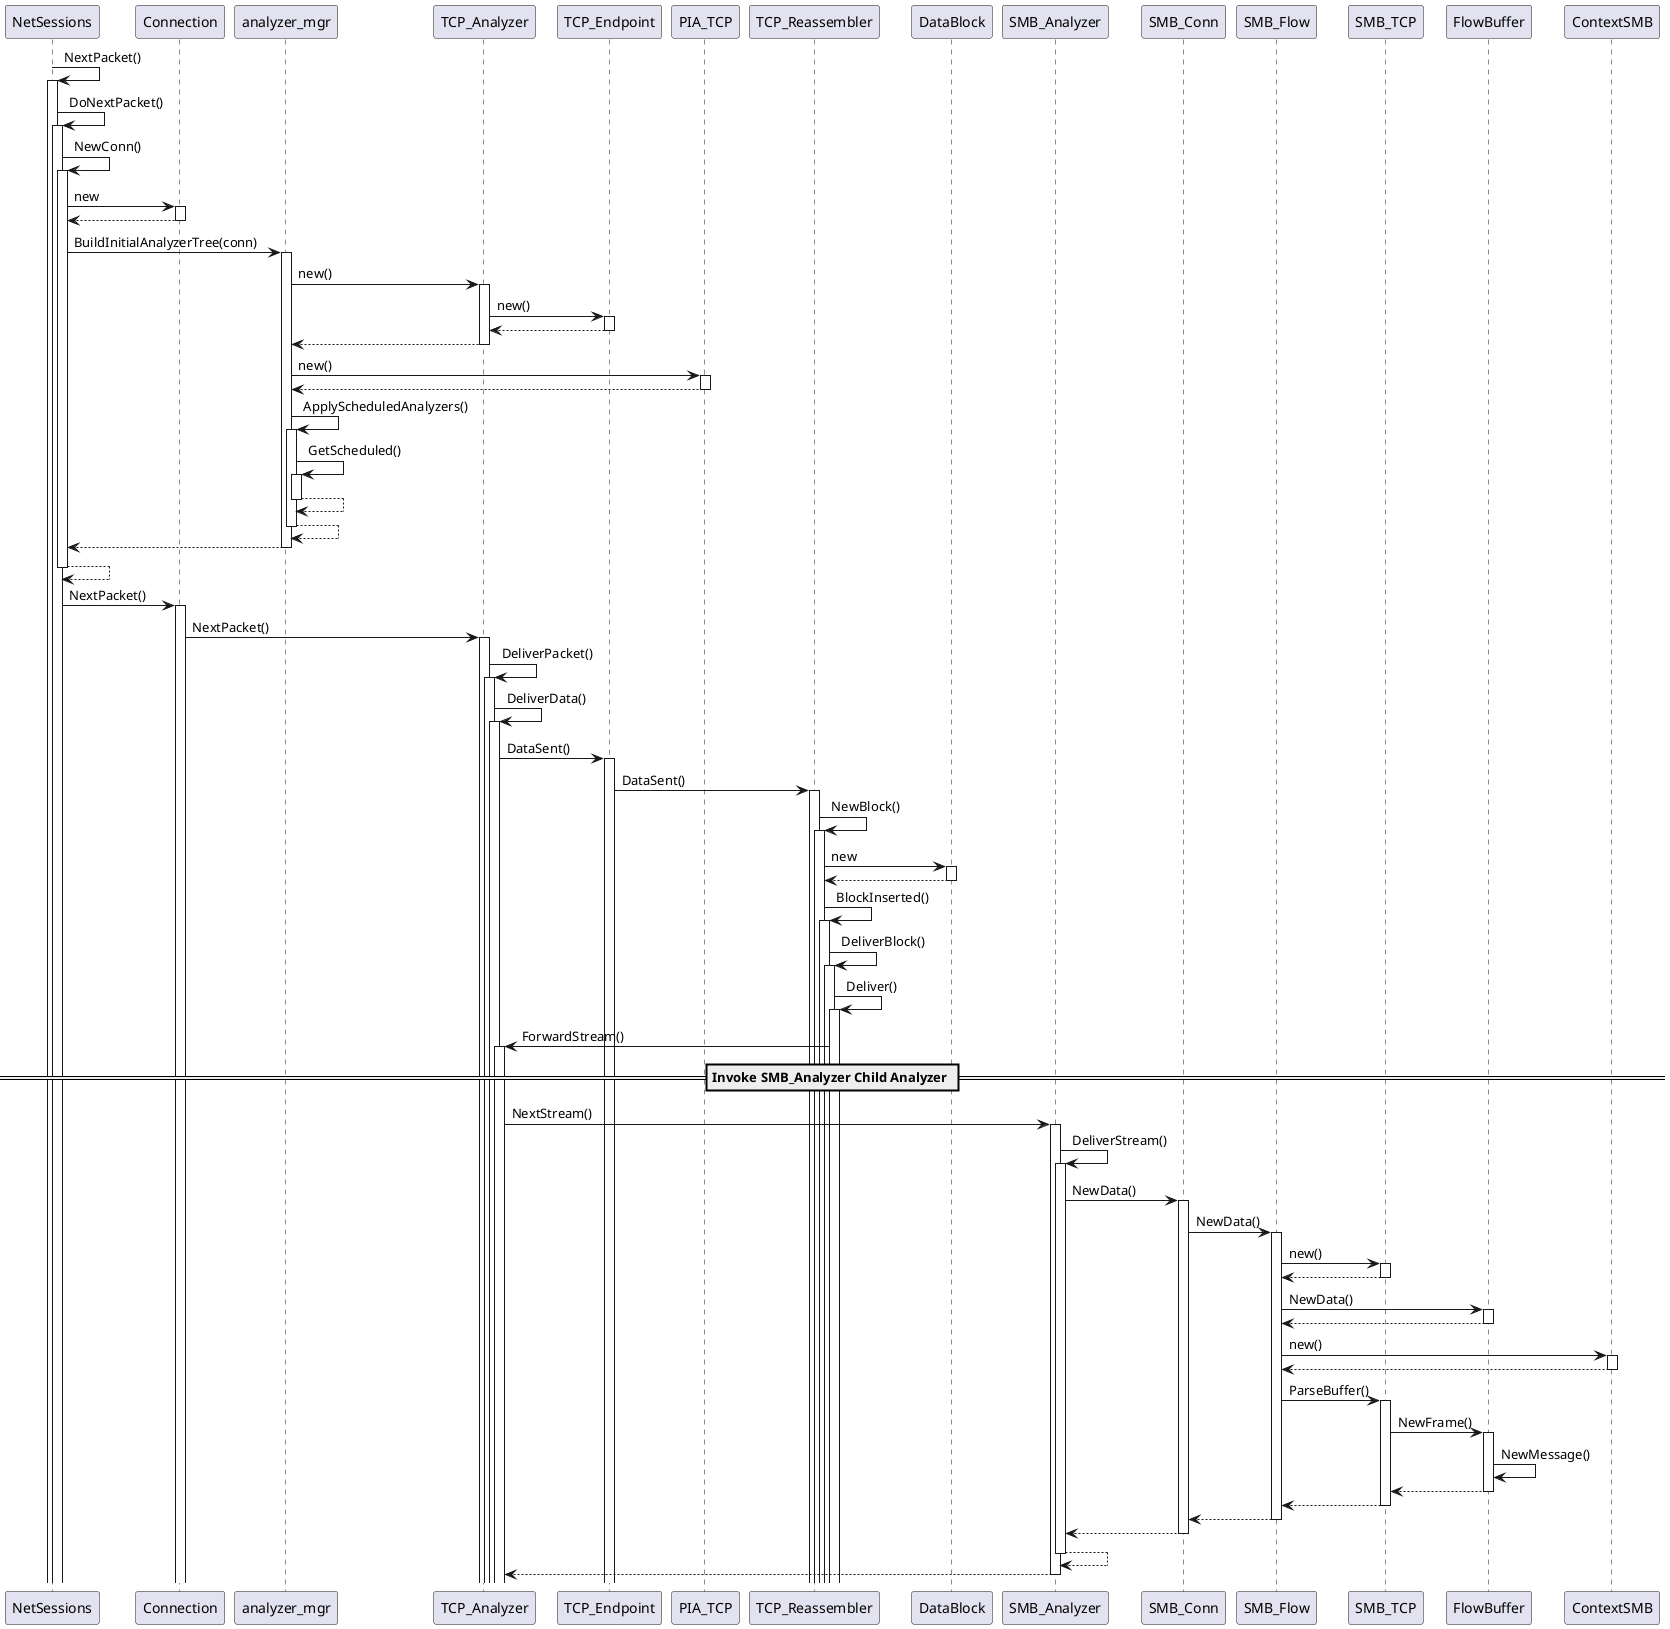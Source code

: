 @startuml
NetSessions -> NetSessions++: NextPacket()
    NetSessions -> NetSessions++: DoNextPacket()
        NetSessions -> NetSessions++: NewConn()
            NetSessions -> Connection++: new
            return
            NetSessions -> analyzer_mgr++: BuildInitialAnalyzerTree(conn)
                analyzer_mgr -> TCP_Analyzer++ : new()
                    TCP_Analyzer -> TCP_Endpoint++ : new()
                    return
                return
                analyzer_mgr -> PIA_TCP++ : new()
                return
                analyzer_mgr -> analyzer_mgr++ : ApplyScheduledAnalyzers()
                    analyzer_mgr -> analyzer_mgr++: GetScheduled()
                    return
                    
                return
            return
        return
        NetSessions -> Connection++ : NextPacket()
            Connection -> TCP_Analyzer++ : NextPacket()
                TCP_Analyzer -> TCP_Analyzer++: DeliverPacket()
                    TCP_Analyzer -> TCP_Analyzer++: DeliverData()
                        TCP_Analyzer -> TCP_Endpoint++ : DataSent()
                            TCP_Endpoint -> TCP_Reassembler++ : DataSent()
                                TCP_Reassembler -> TCP_Reassembler++ : NewBlock()
                                    TCP_Reassembler -> DataBlock++ : new 
                                    return
                                TCP_Reassembler -> TCP_Reassembler++ : BlockInserted()
                                    TCP_Reassembler -> TCP_Reassembler++ : DeliverBlock()
                                        TCP_Reassembler -> TCP_Reassembler++ : Deliver()
                                            TCP_Reassembler -> TCP_Analyzer++ : ForwardStream()
                                            == Invoke SMB_Analyzer Child Analyzer ==
                                                TCP_Analyzer -> SMB_Analyzer++ : NextStream()
                                                    SMB_Analyzer -> SMB_Analyzer++: DeliverStream()
                                                        SMB_Analyzer -> SMB_Conn++: NewData()
                                                            SMB_Conn -> SMB_Flow++: NewData()
                                                                SMB_Flow -> SMB_TCP++: new()
                                                                return
                                                                SMB_Flow -> FlowBuffer++: NewData()
                                                                return
                                                                SMB_Flow -> ContextSMB++: new()
                                                                return
                                                                SMB_Flow -> SMB_TCP++ : ParseBuffer()
                                                                    SMB_TCP -> FlowBuffer++: NewFrame()
                                                                        FlowBuffer -> FlowBuffer: NewMessage()
                                                                        return
                                                                    return
                                                                return
                                                            return
                                                        return
                                                    return

@enduml